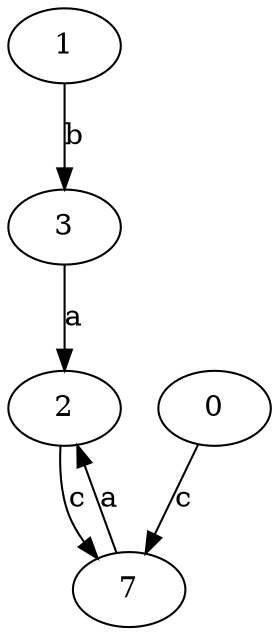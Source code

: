 strict digraph  {
1;
2;
3;
7;
0;
1 -> 3  [label=b];
2 -> 7  [label=c];
3 -> 2  [label=a];
7 -> 2  [label=a];
0 -> 7  [label=c];
}
